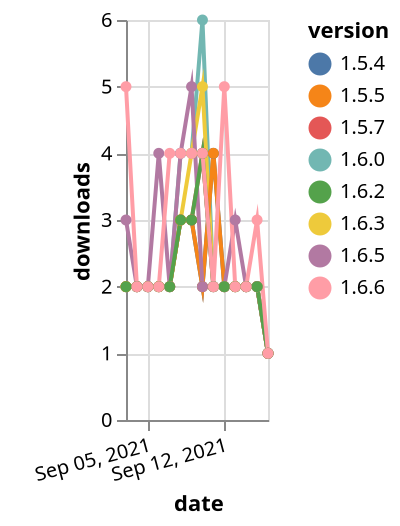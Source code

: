 {"$schema": "https://vega.github.io/schema/vega-lite/v5.json", "description": "A simple bar chart with embedded data.", "data": {"values": [{"date": "2021-09-03", "total": 1956, "delta": 2, "version": "1.5.7"}, {"date": "2021-09-04", "total": 1958, "delta": 2, "version": "1.5.7"}, {"date": "2021-09-05", "total": 1960, "delta": 2, "version": "1.5.7"}, {"date": "2021-09-06", "total": 1962, "delta": 2, "version": "1.5.7"}, {"date": "2021-09-07", "total": 1964, "delta": 2, "version": "1.5.7"}, {"date": "2021-09-08", "total": 1967, "delta": 3, "version": "1.5.7"}, {"date": "2021-09-09", "total": 1970, "delta": 3, "version": "1.5.7"}, {"date": "2021-09-10", "total": 1974, "delta": 4, "version": "1.5.7"}, {"date": "2021-09-11", "total": 1976, "delta": 2, "version": "1.5.7"}, {"date": "2021-09-12", "total": 1978, "delta": 2, "version": "1.5.7"}, {"date": "2021-09-13", "total": 1980, "delta": 2, "version": "1.5.7"}, {"date": "2021-09-14", "total": 1982, "delta": 2, "version": "1.5.7"}, {"date": "2021-09-15", "total": 1984, "delta": 2, "version": "1.5.7"}, {"date": "2021-09-16", "total": 1985, "delta": 1, "version": "1.5.7"}, {"date": "2021-09-03", "total": 2110, "delta": 2, "version": "1.5.4"}, {"date": "2021-09-04", "total": 2112, "delta": 2, "version": "1.5.4"}, {"date": "2021-09-05", "total": 2114, "delta": 2, "version": "1.5.4"}, {"date": "2021-09-06", "total": 2116, "delta": 2, "version": "1.5.4"}, {"date": "2021-09-07", "total": 2118, "delta": 2, "version": "1.5.4"}, {"date": "2021-09-08", "total": 2121, "delta": 3, "version": "1.5.4"}, {"date": "2021-09-09", "total": 2124, "delta": 3, "version": "1.5.4"}, {"date": "2021-09-10", "total": 2126, "delta": 2, "version": "1.5.4"}, {"date": "2021-09-11", "total": 2130, "delta": 4, "version": "1.5.4"}, {"date": "2021-09-12", "total": 2132, "delta": 2, "version": "1.5.4"}, {"date": "2021-09-13", "total": 2134, "delta": 2, "version": "1.5.4"}, {"date": "2021-09-14", "total": 2136, "delta": 2, "version": "1.5.4"}, {"date": "2021-09-15", "total": 2138, "delta": 2, "version": "1.5.4"}, {"date": "2021-09-16", "total": 2139, "delta": 1, "version": "1.5.4"}, {"date": "2021-09-03", "total": 1827, "delta": 2, "version": "1.6.0"}, {"date": "2021-09-04", "total": 1829, "delta": 2, "version": "1.6.0"}, {"date": "2021-09-05", "total": 1831, "delta": 2, "version": "1.6.0"}, {"date": "2021-09-06", "total": 1833, "delta": 2, "version": "1.6.0"}, {"date": "2021-09-07", "total": 1835, "delta": 2, "version": "1.6.0"}, {"date": "2021-09-08", "total": 1839, "delta": 4, "version": "1.6.0"}, {"date": "2021-09-09", "total": 1843, "delta": 4, "version": "1.6.0"}, {"date": "2021-09-10", "total": 1849, "delta": 6, "version": "1.6.0"}, {"date": "2021-09-11", "total": 1851, "delta": 2, "version": "1.6.0"}, {"date": "2021-09-12", "total": 1853, "delta": 2, "version": "1.6.0"}, {"date": "2021-09-13", "total": 1855, "delta": 2, "version": "1.6.0"}, {"date": "2021-09-14", "total": 1857, "delta": 2, "version": "1.6.0"}, {"date": "2021-09-15", "total": 1859, "delta": 2, "version": "1.6.0"}, {"date": "2021-09-16", "total": 1860, "delta": 1, "version": "1.6.0"}, {"date": "2021-09-03", "total": 1208, "delta": 2, "version": "1.6.3"}, {"date": "2021-09-04", "total": 1210, "delta": 2, "version": "1.6.3"}, {"date": "2021-09-05", "total": 1212, "delta": 2, "version": "1.6.3"}, {"date": "2021-09-06", "total": 1214, "delta": 2, "version": "1.6.3"}, {"date": "2021-09-07", "total": 1216, "delta": 2, "version": "1.6.3"}, {"date": "2021-09-08", "total": 1219, "delta": 3, "version": "1.6.3"}, {"date": "2021-09-09", "total": 1223, "delta": 4, "version": "1.6.3"}, {"date": "2021-09-10", "total": 1228, "delta": 5, "version": "1.6.3"}, {"date": "2021-09-11", "total": 1230, "delta": 2, "version": "1.6.3"}, {"date": "2021-09-12", "total": 1232, "delta": 2, "version": "1.6.3"}, {"date": "2021-09-13", "total": 1234, "delta": 2, "version": "1.6.3"}, {"date": "2021-09-14", "total": 1236, "delta": 2, "version": "1.6.3"}, {"date": "2021-09-15", "total": 1238, "delta": 2, "version": "1.6.3"}, {"date": "2021-09-16", "total": 1239, "delta": 1, "version": "1.6.3"}, {"date": "2021-09-03", "total": 2135, "delta": 2, "version": "1.5.5"}, {"date": "2021-09-04", "total": 2137, "delta": 2, "version": "1.5.5"}, {"date": "2021-09-05", "total": 2139, "delta": 2, "version": "1.5.5"}, {"date": "2021-09-06", "total": 2141, "delta": 2, "version": "1.5.5"}, {"date": "2021-09-07", "total": 2143, "delta": 2, "version": "1.5.5"}, {"date": "2021-09-08", "total": 2146, "delta": 3, "version": "1.5.5"}, {"date": "2021-09-09", "total": 2149, "delta": 3, "version": "1.5.5"}, {"date": "2021-09-10", "total": 2151, "delta": 2, "version": "1.5.5"}, {"date": "2021-09-11", "total": 2155, "delta": 4, "version": "1.5.5"}, {"date": "2021-09-12", "total": 2157, "delta": 2, "version": "1.5.5"}, {"date": "2021-09-13", "total": 2159, "delta": 2, "version": "1.5.5"}, {"date": "2021-09-14", "total": 2161, "delta": 2, "version": "1.5.5"}, {"date": "2021-09-15", "total": 2163, "delta": 2, "version": "1.5.5"}, {"date": "2021-09-16", "total": 2164, "delta": 1, "version": "1.5.5"}, {"date": "2021-09-03", "total": 745, "delta": 3, "version": "1.6.5"}, {"date": "2021-09-04", "total": 747, "delta": 2, "version": "1.6.5"}, {"date": "2021-09-05", "total": 749, "delta": 2, "version": "1.6.5"}, {"date": "2021-09-06", "total": 753, "delta": 4, "version": "1.6.5"}, {"date": "2021-09-07", "total": 755, "delta": 2, "version": "1.6.5"}, {"date": "2021-09-08", "total": 759, "delta": 4, "version": "1.6.5"}, {"date": "2021-09-09", "total": 764, "delta": 5, "version": "1.6.5"}, {"date": "2021-09-10", "total": 766, "delta": 2, "version": "1.6.5"}, {"date": "2021-09-11", "total": 768, "delta": 2, "version": "1.6.5"}, {"date": "2021-09-12", "total": 770, "delta": 2, "version": "1.6.5"}, {"date": "2021-09-13", "total": 773, "delta": 3, "version": "1.6.5"}, {"date": "2021-09-14", "total": 775, "delta": 2, "version": "1.6.5"}, {"date": "2021-09-15", "total": 777, "delta": 2, "version": "1.6.5"}, {"date": "2021-09-16", "total": 778, "delta": 1, "version": "1.6.5"}, {"date": "2021-09-03", "total": 1200, "delta": 2, "version": "1.6.2"}, {"date": "2021-09-04", "total": 1202, "delta": 2, "version": "1.6.2"}, {"date": "2021-09-05", "total": 1204, "delta": 2, "version": "1.6.2"}, {"date": "2021-09-06", "total": 1206, "delta": 2, "version": "1.6.2"}, {"date": "2021-09-07", "total": 1208, "delta": 2, "version": "1.6.2"}, {"date": "2021-09-08", "total": 1211, "delta": 3, "version": "1.6.2"}, {"date": "2021-09-09", "total": 1214, "delta": 3, "version": "1.6.2"}, {"date": "2021-09-10", "total": 1218, "delta": 4, "version": "1.6.2"}, {"date": "2021-09-11", "total": 1220, "delta": 2, "version": "1.6.2"}, {"date": "2021-09-12", "total": 1222, "delta": 2, "version": "1.6.2"}, {"date": "2021-09-13", "total": 1224, "delta": 2, "version": "1.6.2"}, {"date": "2021-09-14", "total": 1226, "delta": 2, "version": "1.6.2"}, {"date": "2021-09-15", "total": 1228, "delta": 2, "version": "1.6.2"}, {"date": "2021-09-16", "total": 1229, "delta": 1, "version": "1.6.2"}, {"date": "2021-09-03", "total": 432, "delta": 5, "version": "1.6.6"}, {"date": "2021-09-04", "total": 434, "delta": 2, "version": "1.6.6"}, {"date": "2021-09-05", "total": 436, "delta": 2, "version": "1.6.6"}, {"date": "2021-09-06", "total": 438, "delta": 2, "version": "1.6.6"}, {"date": "2021-09-07", "total": 442, "delta": 4, "version": "1.6.6"}, {"date": "2021-09-08", "total": 446, "delta": 4, "version": "1.6.6"}, {"date": "2021-09-09", "total": 450, "delta": 4, "version": "1.6.6"}, {"date": "2021-09-10", "total": 454, "delta": 4, "version": "1.6.6"}, {"date": "2021-09-11", "total": 456, "delta": 2, "version": "1.6.6"}, {"date": "2021-09-12", "total": 461, "delta": 5, "version": "1.6.6"}, {"date": "2021-09-13", "total": 463, "delta": 2, "version": "1.6.6"}, {"date": "2021-09-14", "total": 465, "delta": 2, "version": "1.6.6"}, {"date": "2021-09-15", "total": 468, "delta": 3, "version": "1.6.6"}, {"date": "2021-09-16", "total": 469, "delta": 1, "version": "1.6.6"}]}, "width": "container", "mark": {"type": "line", "point": {"filled": true}}, "encoding": {"x": {"field": "date", "type": "temporal", "timeUnit": "yearmonthdate", "title": "date", "axis": {"labelAngle": -15}}, "y": {"field": "delta", "type": "quantitative", "title": "downloads"}, "color": {"field": "version", "type": "nominal"}, "tooltip": {"field": "delta"}}}